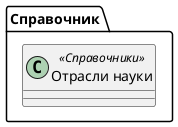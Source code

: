 ﻿@startuml ОтраслиНауки
'!include templates.wsd
'..\include templates.wsd
class Справочник.ОтраслиНауки as "Отрасли науки" <<Справочники>>
{
}
@enduml
